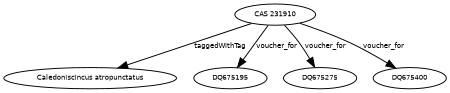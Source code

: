 digraph G {
size="3,3";
node [fontsize=7, fontname="Helvetica"];
edge [fontsize=7, fontname="Helvetica"];
node0 [label="CAS 231910", width=0.27433100247,height=0.27433100247];
node1 [label="Caledoniscincus atropunctatus", width=0.27433100247,height=0.27433100247];
node2 [label="DQ675195", width=0.27433100247,height=0.27433100247];
node3 [label="DQ675275", width=0.27433100247,height=0.27433100247];
node4 [label="DQ675400", width=0.27433100247,height=0.27433100247];
node0 -> node1 [label="taggedWithTag"];
node0 -> node2 [label="voucher_for"];
node0 -> node3 [label="voucher_for"];
node0 -> node4 [label="voucher_for"];
}

